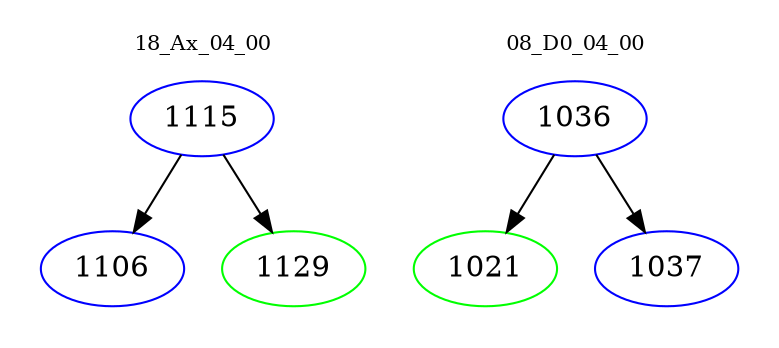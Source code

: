 digraph{
subgraph cluster_0 {
color = white
label = "18_Ax_04_00";
fontsize=10;
T0_1115 [label="1115", color="blue"]
T0_1115 -> T0_1106 [color="black"]
T0_1106 [label="1106", color="blue"]
T0_1115 -> T0_1129 [color="black"]
T0_1129 [label="1129", color="green"]
}
subgraph cluster_1 {
color = white
label = "08_D0_04_00";
fontsize=10;
T1_1036 [label="1036", color="blue"]
T1_1036 -> T1_1021 [color="black"]
T1_1021 [label="1021", color="green"]
T1_1036 -> T1_1037 [color="black"]
T1_1037 [label="1037", color="blue"]
}
}
